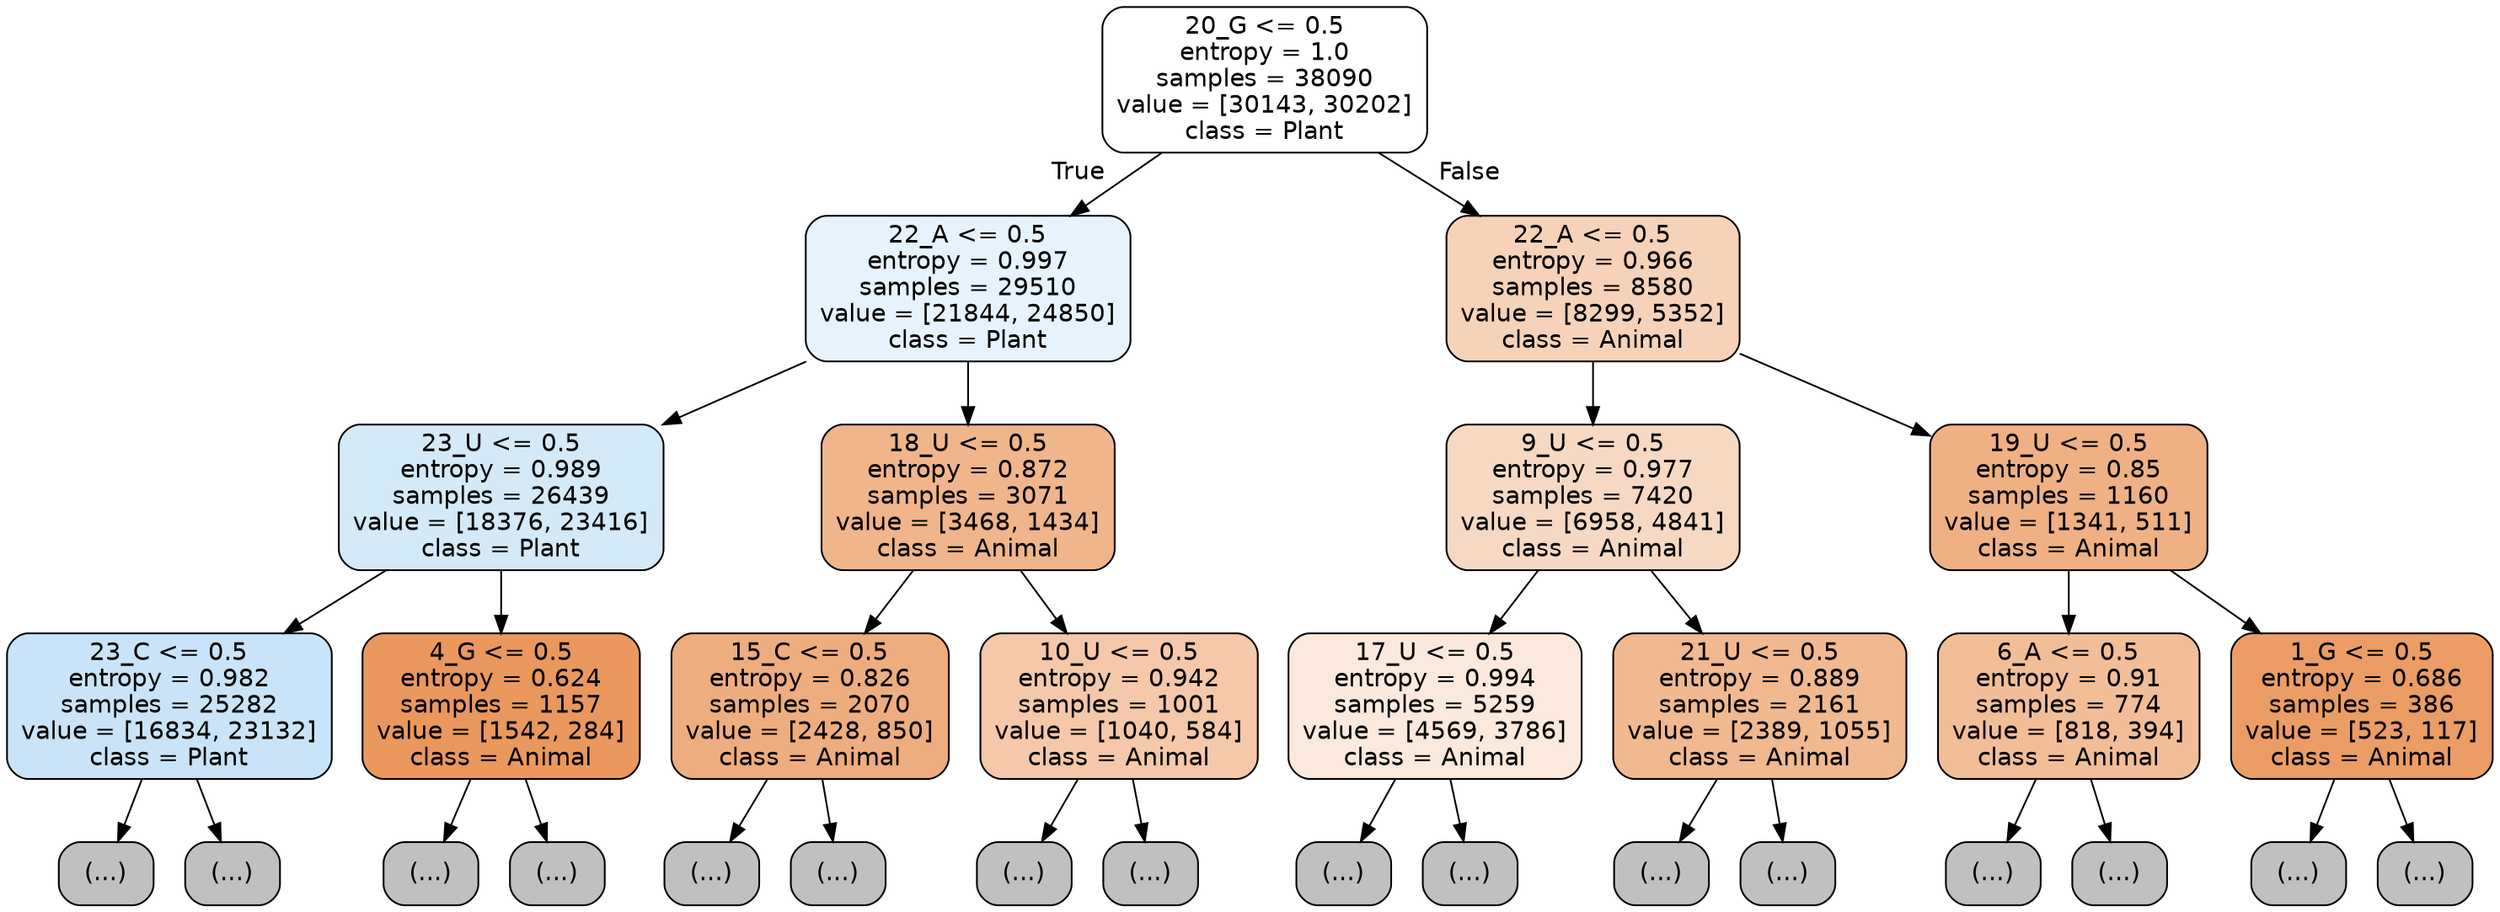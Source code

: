 digraph Tree {
node [shape=box, style="filled, rounded", color="black", fontname="helvetica"] ;
edge [fontname="helvetica"] ;
0 [label="20_G <= 0.5\nentropy = 1.0\nsamples = 38090\nvalue = [30143, 30202]\nclass = Plant", fillcolor="#ffffff"] ;
1 [label="22_A <= 0.5\nentropy = 0.997\nsamples = 29510\nvalue = [21844, 24850]\nclass = Plant", fillcolor="#e7f3fc"] ;
0 -> 1 [labeldistance=2.5, labelangle=45, headlabel="True"] ;
2 [label="23_U <= 0.5\nentropy = 0.989\nsamples = 26439\nvalue = [18376, 23416]\nclass = Plant", fillcolor="#d4eaf9"] ;
1 -> 2 ;
3 [label="23_C <= 0.5\nentropy = 0.982\nsamples = 25282\nvalue = [16834, 23132]\nclass = Plant", fillcolor="#c9e4f8"] ;
2 -> 3 ;
4 [label="(...)", fillcolor="#C0C0C0"] ;
3 -> 4 ;
10085 [label="(...)", fillcolor="#C0C0C0"] ;
3 -> 10085 ;
10472 [label="4_G <= 0.5\nentropy = 0.624\nsamples = 1157\nvalue = [1542, 284]\nclass = Animal", fillcolor="#ea985d"] ;
2 -> 10472 ;
10473 [label="(...)", fillcolor="#C0C0C0"] ;
10472 -> 10473 ;
10732 [label="(...)", fillcolor="#C0C0C0"] ;
10472 -> 10732 ;
10849 [label="18_U <= 0.5\nentropy = 0.872\nsamples = 3071\nvalue = [3468, 1434]\nclass = Animal", fillcolor="#f0b58b"] ;
1 -> 10849 ;
10850 [label="15_C <= 0.5\nentropy = 0.826\nsamples = 2070\nvalue = [2428, 850]\nclass = Animal", fillcolor="#eead7e"] ;
10849 -> 10850 ;
10851 [label="(...)", fillcolor="#C0C0C0"] ;
10850 -> 10851 ;
11618 [label="(...)", fillcolor="#C0C0C0"] ;
10850 -> 11618 ;
11903 [label="10_U <= 0.5\nentropy = 0.942\nsamples = 1001\nvalue = [1040, 584]\nclass = Animal", fillcolor="#f4c8a8"] ;
10849 -> 11903 ;
11904 [label="(...)", fillcolor="#C0C0C0"] ;
11903 -> 11904 ;
12227 [label="(...)", fillcolor="#C0C0C0"] ;
11903 -> 12227 ;
12316 [label="22_A <= 0.5\nentropy = 0.966\nsamples = 8580\nvalue = [8299, 5352]\nclass = Animal", fillcolor="#f6d2b9"] ;
0 -> 12316 [labeldistance=2.5, labelangle=-45, headlabel="False"] ;
12317 [label="9_U <= 0.5\nentropy = 0.977\nsamples = 7420\nvalue = [6958, 4841]\nclass = Animal", fillcolor="#f7d9c3"] ;
12316 -> 12317 ;
12318 [label="17_U <= 0.5\nentropy = 0.994\nsamples = 5259\nvalue = [4569, 3786]\nclass = Animal", fillcolor="#fbe9dd"] ;
12317 -> 12318 ;
12319 [label="(...)", fillcolor="#C0C0C0"] ;
12318 -> 12319 ;
14326 [label="(...)", fillcolor="#C0C0C0"] ;
12318 -> 14326 ;
15035 [label="21_U <= 0.5\nentropy = 0.889\nsamples = 2161\nvalue = [2389, 1055]\nclass = Animal", fillcolor="#f0b990"] ;
12317 -> 15035 ;
15036 [label="(...)", fillcolor="#C0C0C0"] ;
15035 -> 15036 ;
15829 [label="(...)", fillcolor="#C0C0C0"] ;
15035 -> 15829 ;
16086 [label="19_U <= 0.5\nentropy = 0.85\nsamples = 1160\nvalue = [1341, 511]\nclass = Animal", fillcolor="#efb184"] ;
12316 -> 16086 ;
16087 [label="6_A <= 0.5\nentropy = 0.91\nsamples = 774\nvalue = [818, 394]\nclass = Animal", fillcolor="#f2be98"] ;
16086 -> 16087 ;
16088 [label="(...)", fillcolor="#C0C0C0"] ;
16087 -> 16088 ;
16395 [label="(...)", fillcolor="#C0C0C0"] ;
16087 -> 16395 ;
16472 [label="1_G <= 0.5\nentropy = 0.686\nsamples = 386\nvalue = [523, 117]\nclass = Animal", fillcolor="#eb9d65"] ;
16086 -> 16472 ;
16473 [label="(...)", fillcolor="#C0C0C0"] ;
16472 -> 16473 ;
16632 [label="(...)", fillcolor="#C0C0C0"] ;
16472 -> 16632 ;
}